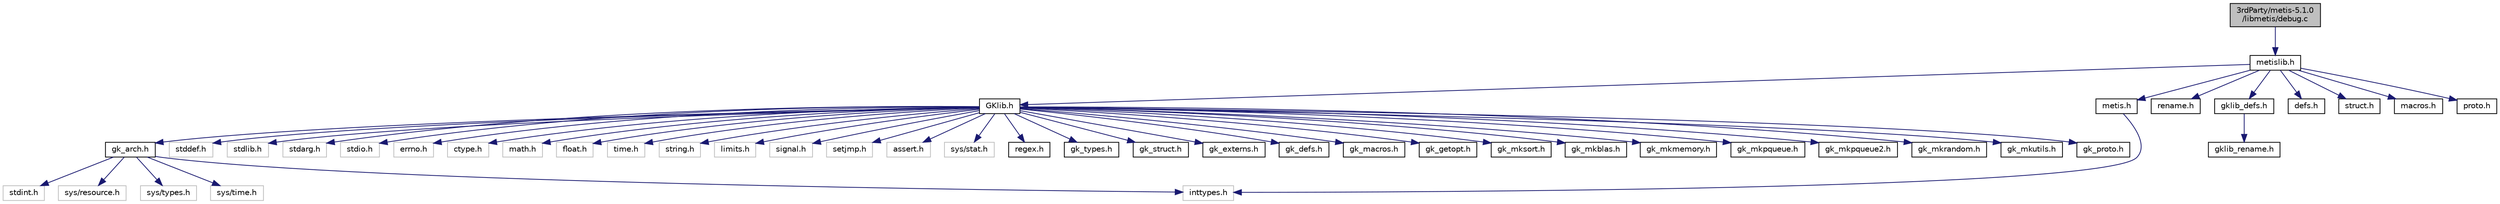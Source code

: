 digraph "3rdParty/metis-5.1.0/libmetis/debug.c"
{
  edge [fontname="Helvetica",fontsize="10",labelfontname="Helvetica",labelfontsize="10"];
  node [fontname="Helvetica",fontsize="10",shape=record];
  Node0 [label="3rdParty/metis-5.1.0\l/libmetis/debug.c",height=0.2,width=0.4,color="black", fillcolor="grey75", style="filled", fontcolor="black"];
  Node0 -> Node1 [color="midnightblue",fontsize="10",style="solid",fontname="Helvetica"];
  Node1 [label="metislib.h",height=0.2,width=0.4,color="black", fillcolor="white", style="filled",URL="$dc/db1/metislib_8h.html"];
  Node1 -> Node2 [color="midnightblue",fontsize="10",style="solid",fontname="Helvetica"];
  Node2 [label="GKlib.h",height=0.2,width=0.4,color="black", fillcolor="white", style="filled",URL="$d6/dbd/_g_klib_8h.html"];
  Node2 -> Node3 [color="midnightblue",fontsize="10",style="solid",fontname="Helvetica"];
  Node3 [label="gk_arch.h",height=0.2,width=0.4,color="black", fillcolor="white", style="filled",URL="$d8/daf/gk__arch_8h.html",tooltip="This file contains various architecture-specific declerations. "];
  Node3 -> Node4 [color="midnightblue",fontsize="10",style="solid",fontname="Helvetica"];
  Node4 [label="stdint.h",height=0.2,width=0.4,color="grey75", fillcolor="white", style="filled"];
  Node3 -> Node5 [color="midnightblue",fontsize="10",style="solid",fontname="Helvetica"];
  Node5 [label="inttypes.h",height=0.2,width=0.4,color="grey75", fillcolor="white", style="filled"];
  Node3 -> Node6 [color="midnightblue",fontsize="10",style="solid",fontname="Helvetica"];
  Node6 [label="sys/resource.h",height=0.2,width=0.4,color="grey75", fillcolor="white", style="filled"];
  Node3 -> Node7 [color="midnightblue",fontsize="10",style="solid",fontname="Helvetica"];
  Node7 [label="sys/types.h",height=0.2,width=0.4,color="grey75", fillcolor="white", style="filled"];
  Node3 -> Node8 [color="midnightblue",fontsize="10",style="solid",fontname="Helvetica"];
  Node8 [label="sys/time.h",height=0.2,width=0.4,color="grey75", fillcolor="white", style="filled"];
  Node2 -> Node9 [color="midnightblue",fontsize="10",style="solid",fontname="Helvetica"];
  Node9 [label="stddef.h",height=0.2,width=0.4,color="grey75", fillcolor="white", style="filled"];
  Node2 -> Node10 [color="midnightblue",fontsize="10",style="solid",fontname="Helvetica"];
  Node10 [label="stdlib.h",height=0.2,width=0.4,color="grey75", fillcolor="white", style="filled"];
  Node2 -> Node11 [color="midnightblue",fontsize="10",style="solid",fontname="Helvetica"];
  Node11 [label="stdarg.h",height=0.2,width=0.4,color="grey75", fillcolor="white", style="filled"];
  Node2 -> Node12 [color="midnightblue",fontsize="10",style="solid",fontname="Helvetica"];
  Node12 [label="stdio.h",height=0.2,width=0.4,color="grey75", fillcolor="white", style="filled"];
  Node2 -> Node13 [color="midnightblue",fontsize="10",style="solid",fontname="Helvetica"];
  Node13 [label="errno.h",height=0.2,width=0.4,color="grey75", fillcolor="white", style="filled"];
  Node2 -> Node14 [color="midnightblue",fontsize="10",style="solid",fontname="Helvetica"];
  Node14 [label="ctype.h",height=0.2,width=0.4,color="grey75", fillcolor="white", style="filled"];
  Node2 -> Node15 [color="midnightblue",fontsize="10",style="solid",fontname="Helvetica"];
  Node15 [label="math.h",height=0.2,width=0.4,color="grey75", fillcolor="white", style="filled"];
  Node2 -> Node16 [color="midnightblue",fontsize="10",style="solid",fontname="Helvetica"];
  Node16 [label="float.h",height=0.2,width=0.4,color="grey75", fillcolor="white", style="filled"];
  Node2 -> Node17 [color="midnightblue",fontsize="10",style="solid",fontname="Helvetica"];
  Node17 [label="time.h",height=0.2,width=0.4,color="grey75", fillcolor="white", style="filled"];
  Node2 -> Node18 [color="midnightblue",fontsize="10",style="solid",fontname="Helvetica"];
  Node18 [label="string.h",height=0.2,width=0.4,color="grey75", fillcolor="white", style="filled"];
  Node2 -> Node19 [color="midnightblue",fontsize="10",style="solid",fontname="Helvetica"];
  Node19 [label="limits.h",height=0.2,width=0.4,color="grey75", fillcolor="white", style="filled"];
  Node2 -> Node20 [color="midnightblue",fontsize="10",style="solid",fontname="Helvetica"];
  Node20 [label="signal.h",height=0.2,width=0.4,color="grey75", fillcolor="white", style="filled"];
  Node2 -> Node21 [color="midnightblue",fontsize="10",style="solid",fontname="Helvetica"];
  Node21 [label="setjmp.h",height=0.2,width=0.4,color="grey75", fillcolor="white", style="filled"];
  Node2 -> Node22 [color="midnightblue",fontsize="10",style="solid",fontname="Helvetica"];
  Node22 [label="assert.h",height=0.2,width=0.4,color="grey75", fillcolor="white", style="filled"];
  Node2 -> Node23 [color="midnightblue",fontsize="10",style="solid",fontname="Helvetica"];
  Node23 [label="sys/stat.h",height=0.2,width=0.4,color="grey75", fillcolor="white", style="filled"];
  Node2 -> Node24 [color="midnightblue",fontsize="10",style="solid",fontname="Helvetica"];
  Node24 [label="regex.h",height=0.2,width=0.4,color="black", fillcolor="white", style="filled",URL="$d1/d21/regex_8h.html"];
  Node2 -> Node25 [color="midnightblue",fontsize="10",style="solid",fontname="Helvetica"];
  Node25 [label="gk_types.h",height=0.2,width=0.4,color="black", fillcolor="white", style="filled",URL="$d8/daf/gk__types_8h.html",tooltip="This file contains basic scalar datatype used in GKlib. "];
  Node2 -> Node26 [color="midnightblue",fontsize="10",style="solid",fontname="Helvetica"];
  Node26 [label="gk_struct.h",height=0.2,width=0.4,color="black", fillcolor="white", style="filled",URL="$de/dbf/gk__struct_8h.html",tooltip="This file contains various datastructures used/provided by GKlib. "];
  Node2 -> Node27 [color="midnightblue",fontsize="10",style="solid",fontname="Helvetica"];
  Node27 [label="gk_externs.h",height=0.2,width=0.4,color="black", fillcolor="white", style="filled",URL="$dd/d3f/gk__externs_8h.html",tooltip="This file contains definitions of external variables created by GKlib. "];
  Node2 -> Node28 [color="midnightblue",fontsize="10",style="solid",fontname="Helvetica"];
  Node28 [label="gk_defs.h",height=0.2,width=0.4,color="black", fillcolor="white", style="filled",URL="$dd/d23/gk__defs_8h.html",tooltip="This file contains various constants definitions. "];
  Node2 -> Node29 [color="midnightblue",fontsize="10",style="solid",fontname="Helvetica"];
  Node29 [label="gk_macros.h",height=0.2,width=0.4,color="black", fillcolor="white", style="filled",URL="$dd/d9d/gk__macros_8h.html",tooltip="This file contains various macros. "];
  Node2 -> Node30 [color="midnightblue",fontsize="10",style="solid",fontname="Helvetica"];
  Node30 [label="gk_getopt.h",height=0.2,width=0.4,color="black", fillcolor="white", style="filled",URL="$d0/dbf/gk__getopt_8h.html",tooltip="This file contains GNU&#39;s externs/structs/prototypes. "];
  Node2 -> Node31 [color="midnightblue",fontsize="10",style="solid",fontname="Helvetica"];
  Node31 [label="gk_mksort.h",height=0.2,width=0.4,color="black", fillcolor="white", style="filled",URL="$d5/dd0/gk__mksort_8h.html",tooltip="Templates for the qsort routine. "];
  Node2 -> Node32 [color="midnightblue",fontsize="10",style="solid",fontname="Helvetica"];
  Node32 [label="gk_mkblas.h",height=0.2,width=0.4,color="black", fillcolor="white", style="filled",URL="$d2/dc3/gk__mkblas_8h.html",tooltip="Templates for BLAS-like routines. "];
  Node2 -> Node33 [color="midnightblue",fontsize="10",style="solid",fontname="Helvetica"];
  Node33 [label="gk_mkmemory.h",height=0.2,width=0.4,color="black", fillcolor="white", style="filled",URL="$dd/d30/gk__mkmemory_8h.html",tooltip="Templates for memory allocation routines. "];
  Node2 -> Node34 [color="midnightblue",fontsize="10",style="solid",fontname="Helvetica"];
  Node34 [label="gk_mkpqueue.h",height=0.2,width=0.4,color="black", fillcolor="white", style="filled",URL="$dd/db2/gk__mkpqueue_8h.html",tooltip="Templates for priority queues. "];
  Node2 -> Node35 [color="midnightblue",fontsize="10",style="solid",fontname="Helvetica"];
  Node35 [label="gk_mkpqueue2.h",height=0.2,width=0.4,color="black", fillcolor="white", style="filled",URL="$df/d96/gk__mkpqueue2_8h.html",tooltip="Templates for priority queues that do not utilize locators and as such they can use different types o..."];
  Node2 -> Node36 [color="midnightblue",fontsize="10",style="solid",fontname="Helvetica"];
  Node36 [label="gk_mkrandom.h",height=0.2,width=0.4,color="black", fillcolor="white", style="filled",URL="$d7/d30/gk__mkrandom_8h.html",tooltip="Templates for portable random number generation. "];
  Node2 -> Node37 [color="midnightblue",fontsize="10",style="solid",fontname="Helvetica"];
  Node37 [label="gk_mkutils.h",height=0.2,width=0.4,color="black", fillcolor="white", style="filled",URL="$de/dbb/gk__mkutils_8h.html",tooltip="Templates for various utility routines. "];
  Node2 -> Node38 [color="midnightblue",fontsize="10",style="solid",fontname="Helvetica"];
  Node38 [label="gk_proto.h",height=0.2,width=0.4,color="black", fillcolor="white", style="filled",URL="$d3/d5a/gk__proto_8h.html",tooltip="This file contains function prototypes. "];
  Node1 -> Node39 [color="midnightblue",fontsize="10",style="solid",fontname="Helvetica"];
  Node39 [label="metis.h",height=0.2,width=0.4,color="black", fillcolor="white", style="filled",URL="$d6/d2b/metis_8h.html",tooltip="This file contains function prototypes and constant definitions for METIS. "];
  Node39 -> Node5 [color="midnightblue",fontsize="10",style="solid",fontname="Helvetica"];
  Node1 -> Node40 [color="midnightblue",fontsize="10",style="solid",fontname="Helvetica"];
  Node40 [label="rename.h",height=0.2,width=0.4,color="black", fillcolor="white", style="filled",URL="$df/da9/rename_8h.html"];
  Node1 -> Node41 [color="midnightblue",fontsize="10",style="solid",fontname="Helvetica"];
  Node41 [label="gklib_defs.h",height=0.2,width=0.4,color="black", fillcolor="white", style="filled",URL="$da/d82/gklib__defs_8h.html",tooltip="Data structures and prototypes for GKlib integration. "];
  Node41 -> Node42 [color="midnightblue",fontsize="10",style="solid",fontname="Helvetica"];
  Node42 [label="gklib_rename.h",height=0.2,width=0.4,color="black", fillcolor="white", style="filled",URL="$dc/d9d/gklib__rename_8h.html"];
  Node1 -> Node43 [color="midnightblue",fontsize="10",style="solid",fontname="Helvetica"];
  Node43 [label="defs.h",height=0.2,width=0.4,color="black", fillcolor="white", style="filled",URL="$d1/d25/libmetis_2defs_8h.html"];
  Node1 -> Node44 [color="midnightblue",fontsize="10",style="solid",fontname="Helvetica"];
  Node44 [label="struct.h",height=0.2,width=0.4,color="black", fillcolor="white", style="filled",URL="$d5/d0e/libmetis_2struct_8h.html"];
  Node1 -> Node45 [color="midnightblue",fontsize="10",style="solid",fontname="Helvetica"];
  Node45 [label="macros.h",height=0.2,width=0.4,color="black", fillcolor="white", style="filled",URL="$df/d12/metis-5_81_80_2libmetis_2macros_8h.html"];
  Node1 -> Node46 [color="midnightblue",fontsize="10",style="solid",fontname="Helvetica"];
  Node46 [label="proto.h",height=0.2,width=0.4,color="black", fillcolor="white", style="filled",URL="$dd/d06/libmetis_2proto_8h.html"];
}
